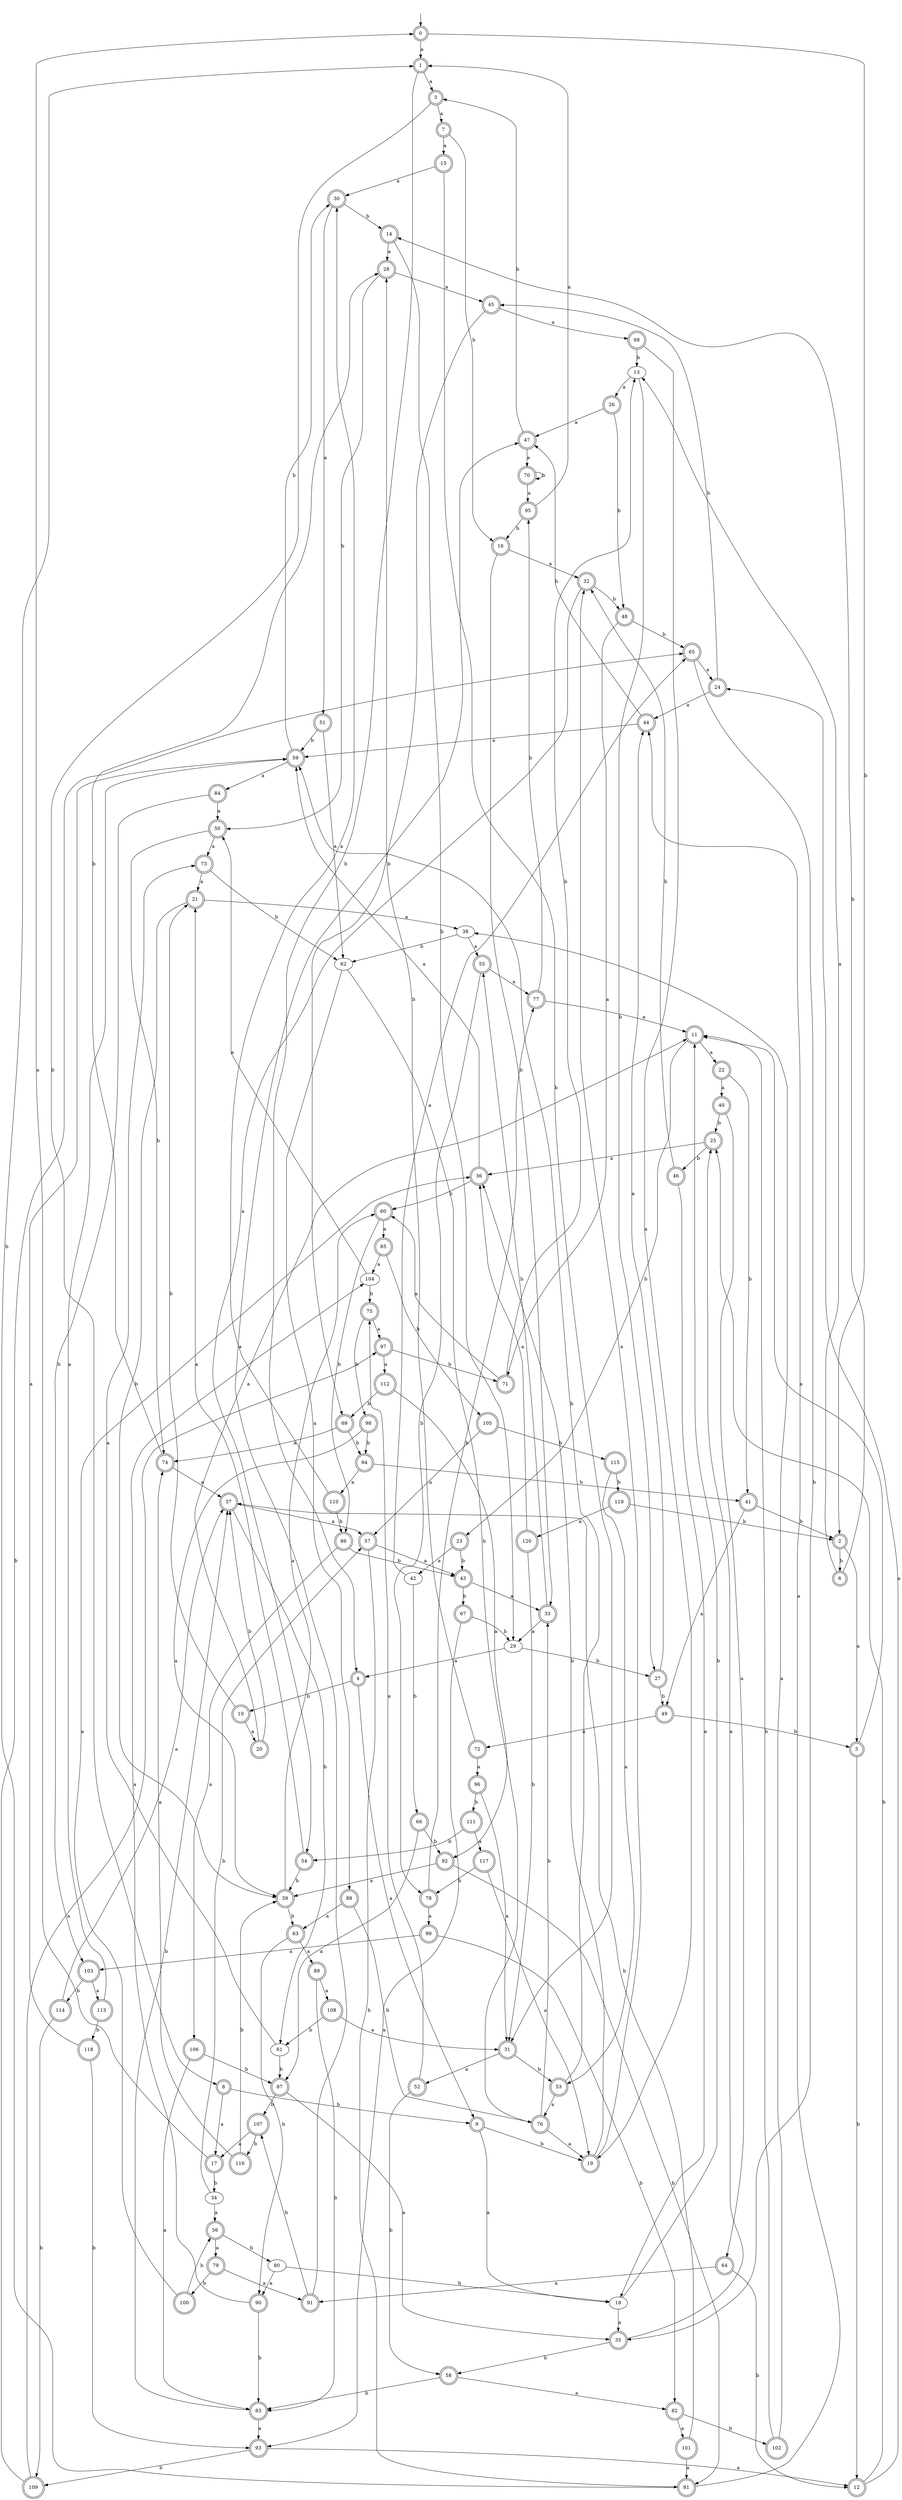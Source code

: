 digraph RandomDFA {
  __start0 [label="", shape=none];
  __start0 -> 0 [label=""];
  0 [shape=circle] [shape=doublecircle]
  0 -> 1 [label="a"]
  0 -> 2 [label="b"]
  1 [shape=doublecircle]
  1 -> 3 [label="a"]
  1 -> 4 [label="b"]
  2 [shape=doublecircle]
  2 -> 5 [label="a"]
  2 -> 6 [label="b"]
  3 [shape=doublecircle]
  3 -> 7 [label="a"]
  3 -> 8 [label="b"]
  4 [shape=doublecircle]
  4 -> 9 [label="a"]
  4 -> 10 [label="b"]
  5 [shape=doublecircle]
  5 -> 11 [label="a"]
  5 -> 12 [label="b"]
  6 [shape=doublecircle]
  6 -> 13 [label="a"]
  6 -> 14 [label="b"]
  7 [shape=doublecircle]
  7 -> 15 [label="a"]
  7 -> 16 [label="b"]
  8 [shape=doublecircle]
  8 -> 17 [label="a"]
  8 -> 9 [label="b"]
  9 [shape=doublecircle]
  9 -> 18 [label="a"]
  9 -> 19 [label="b"]
  10 [shape=doublecircle]
  10 -> 20 [label="a"]
  10 -> 21 [label="b"]
  11 [shape=doublecircle]
  11 -> 22 [label="a"]
  11 -> 23 [label="b"]
  12 [shape=doublecircle]
  12 -> 24 [label="a"]
  12 -> 25 [label="b"]
  13
  13 -> 26 [label="a"]
  13 -> 27 [label="b"]
  14 [shape=doublecircle]
  14 -> 28 [label="a"]
  14 -> 29 [label="b"]
  15 [shape=doublecircle]
  15 -> 30 [label="a"]
  15 -> 31 [label="b"]
  16 [shape=doublecircle]
  16 -> 32 [label="a"]
  16 -> 33 [label="b"]
  17 [shape=doublecircle]
  17 -> 0 [label="a"]
  17 -> 34 [label="b"]
  18
  18 -> 35 [label="a"]
  18 -> 11 [label="b"]
  19 [shape=doublecircle]
  19 -> 32 [label="a"]
  19 -> 36 [label="b"]
  20 [shape=doublecircle]
  20 -> 11 [label="a"]
  20 -> 37 [label="b"]
  21 [shape=doublecircle]
  21 -> 38 [label="a"]
  21 -> 39 [label="b"]
  22 [shape=doublecircle]
  22 -> 40 [label="a"]
  22 -> 41 [label="b"]
  23 [shape=doublecircle]
  23 -> 42 [label="a"]
  23 -> 43 [label="b"]
  24 [shape=doublecircle]
  24 -> 44 [label="a"]
  24 -> 45 [label="b"]
  25 [shape=doublecircle]
  25 -> 36 [label="a"]
  25 -> 46 [label="b"]
  26 [shape=doublecircle]
  26 -> 47 [label="a"]
  26 -> 48 [label="b"]
  27 [shape=doublecircle]
  27 -> 44 [label="a"]
  27 -> 49 [label="b"]
  28 [shape=doublecircle]
  28 -> 45 [label="a"]
  28 -> 50 [label="b"]
  29
  29 -> 4 [label="a"]
  29 -> 27 [label="b"]
  30 [shape=doublecircle]
  30 -> 51 [label="a"]
  30 -> 14 [label="b"]
  31 [shape=doublecircle]
  31 -> 52 [label="a"]
  31 -> 53 [label="b"]
  32 [shape=doublecircle]
  32 -> 54 [label="a"]
  32 -> 48 [label="b"]
  33 [shape=doublecircle]
  33 -> 29 [label="a"]
  33 -> 55 [label="b"]
  34
  34 -> 56 [label="a"]
  34 -> 57 [label="b"]
  35 [shape=doublecircle]
  35 -> 25 [label="a"]
  35 -> 58 [label="b"]
  36 [shape=doublecircle]
  36 -> 59 [label="a"]
  36 -> 60 [label="b"]
  37 [shape=doublecircle]
  37 -> 57 [label="a"]
  37 -> 61 [label="b"]
  38
  38 -> 55 [label="a"]
  38 -> 62 [label="b"]
  39 [shape=doublecircle]
  39 -> 60 [label="a"]
  39 -> 63 [label="b"]
  40 [shape=doublecircle]
  40 -> 64 [label="a"]
  40 -> 25 [label="b"]
  41 [shape=doublecircle]
  41 -> 49 [label="a"]
  41 -> 2 [label="b"]
  42
  42 -> 65 [label="a"]
  42 -> 66 [label="b"]
  43 [shape=doublecircle]
  43 -> 33 [label="a"]
  43 -> 67 [label="b"]
  44 [shape=doublecircle]
  44 -> 59 [label="a"]
  44 -> 47 [label="b"]
  45 [shape=doublecircle]
  45 -> 68 [label="a"]
  45 -> 69 [label="b"]
  46 [shape=doublecircle]
  46 -> 18 [label="a"]
  46 -> 32 [label="b"]
  47 [shape=doublecircle]
  47 -> 70 [label="a"]
  47 -> 3 [label="b"]
  48 [shape=doublecircle]
  48 -> 71 [label="a"]
  48 -> 65 [label="b"]
  49 [shape=doublecircle]
  49 -> 72 [label="a"]
  49 -> 5 [label="b"]
  50 [shape=doublecircle]
  50 -> 73 [label="a"]
  50 -> 74 [label="b"]
  51 [shape=doublecircle]
  51 -> 62 [label="a"]
  51 -> 59 [label="b"]
  52 [shape=doublecircle]
  52 -> 75 [label="a"]
  52 -> 58 [label="b"]
  53 [shape=doublecircle]
  53 -> 76 [label="a"]
  53 -> 59 [label="b"]
  54 [shape=doublecircle]
  54 -> 21 [label="a"]
  54 -> 39 [label="b"]
  55 [shape=doublecircle]
  55 -> 77 [label="a"]
  55 -> 78 [label="b"]
  56 [shape=doublecircle]
  56 -> 79 [label="a"]
  56 -> 80 [label="b"]
  57 [shape=doublecircle]
  57 -> 43 [label="a"]
  57 -> 81 [label="b"]
  58 [shape=doublecircle]
  58 -> 82 [label="a"]
  58 -> 83 [label="b"]
  59 [shape=doublecircle]
  59 -> 84 [label="a"]
  59 -> 30 [label="b"]
  60 [shape=doublecircle]
  60 -> 85 [label="a"]
  60 -> 86 [label="b"]
  61
  61 -> 73 [label="a"]
  61 -> 87 [label="b"]
  62
  62 -> 88 [label="a"]
  62 -> 76 [label="b"]
  63 [shape=doublecircle]
  63 -> 89 [label="a"]
  63 -> 90 [label="b"]
  64 [shape=doublecircle]
  64 -> 91 [label="a"]
  64 -> 12 [label="b"]
  65 [shape=doublecircle]
  65 -> 24 [label="a"]
  65 -> 35 [label="b"]
  66 [shape=doublecircle]
  66 -> 87 [label="a"]
  66 -> 92 [label="b"]
  67 [shape=doublecircle]
  67 -> 93 [label="a"]
  67 -> 29 [label="b"]
  68 [shape=doublecircle]
  68 -> 19 [label="a"]
  68 -> 13 [label="b"]
  69 [shape=doublecircle]
  69 -> 74 [label="a"]
  69 -> 94 [label="b"]
  70 [shape=doublecircle]
  70 -> 95 [label="a"]
  70 -> 70 [label="b"]
  71 [shape=doublecircle]
  71 -> 60 [label="a"]
  71 -> 13 [label="b"]
  72 [shape=doublecircle]
  72 -> 96 [label="a"]
  72 -> 28 [label="b"]
  73 [shape=doublecircle]
  73 -> 21 [label="a"]
  73 -> 62 [label="b"]
  74 [shape=doublecircle]
  74 -> 37 [label="a"]
  74 -> 28 [label="b"]
  75 [shape=doublecircle]
  75 -> 97 [label="a"]
  75 -> 98 [label="b"]
  76 [shape=doublecircle]
  76 -> 19 [label="a"]
  76 -> 33 [label="b"]
  77 [shape=doublecircle]
  77 -> 11 [label="a"]
  77 -> 95 [label="b"]
  78 [shape=doublecircle]
  78 -> 99 [label="a"]
  78 -> 77 [label="b"]
  79 [shape=doublecircle]
  79 -> 91 [label="a"]
  79 -> 100 [label="b"]
  80
  80 -> 90 [label="a"]
  80 -> 18 [label="b"]
  81 [shape=doublecircle]
  81 -> 44 [label="a"]
  81 -> 1 [label="b"]
  82 [shape=doublecircle]
  82 -> 101 [label="a"]
  82 -> 102 [label="b"]
  83 [shape=doublecircle]
  83 -> 93 [label="a"]
  83 -> 37 [label="b"]
  84 [shape=doublecircle]
  84 -> 50 [label="a"]
  84 -> 103 [label="b"]
  85 [shape=doublecircle]
  85 -> 104 [label="a"]
  85 -> 105 [label="b"]
  86 [shape=doublecircle]
  86 -> 106 [label="a"]
  86 -> 43 [label="b"]
  87 [shape=doublecircle]
  87 -> 35 [label="a"]
  87 -> 107 [label="b"]
  88 [shape=doublecircle]
  88 -> 63 [label="a"]
  88 -> 76 [label="b"]
  89 [shape=doublecircle]
  89 -> 108 [label="a"]
  89 -> 83 [label="b"]
  90 [shape=doublecircle]
  90 -> 104 [label="a"]
  90 -> 83 [label="b"]
  91 [shape=doublecircle]
  91 -> 47 [label="a"]
  91 -> 107 [label="b"]
  92 [shape=doublecircle]
  92 -> 39 [label="a"]
  92 -> 81 [label="b"]
  93 [shape=doublecircle]
  93 -> 12 [label="a"]
  93 -> 109 [label="b"]
  94 [shape=doublecircle]
  94 -> 110 [label="a"]
  94 -> 41 [label="b"]
  95 [shape=doublecircle]
  95 -> 1 [label="a"]
  95 -> 16 [label="b"]
  96 [shape=doublecircle]
  96 -> 31 [label="a"]
  96 -> 111 [label="b"]
  97 [shape=doublecircle]
  97 -> 112 [label="a"]
  97 -> 71 [label="b"]
  98 [shape=doublecircle]
  98 -> 39 [label="a"]
  98 -> 94 [label="b"]
  99 [shape=doublecircle]
  99 -> 103 [label="a"]
  99 -> 82 [label="b"]
  100 [shape=doublecircle]
  100 -> 36 [label="a"]
  100 -> 56 [label="b"]
  101 [shape=doublecircle]
  101 -> 81 [label="a"]
  101 -> 37 [label="b"]
  102 [shape=doublecircle]
  102 -> 38 [label="a"]
  102 -> 11 [label="b"]
  103 [shape=doublecircle]
  103 -> 113 [label="a"]
  103 -> 114 [label="b"]
  104
  104 -> 50 [label="a"]
  104 -> 75 [label="b"]
  105 [shape=doublecircle]
  105 -> 57 [label="a"]
  105 -> 115 [label="b"]
  106 [shape=doublecircle]
  106 -> 83 [label="a"]
  106 -> 87 [label="b"]
  107 [shape=doublecircle]
  107 -> 17 [label="a"]
  107 -> 116 [label="b"]
  108 [shape=doublecircle]
  108 -> 31 [label="a"]
  108 -> 61 [label="b"]
  109 [shape=doublecircle]
  109 -> 97 [label="a"]
  109 -> 65 [label="b"]
  110 [shape=doublecircle]
  110 -> 30 [label="a"]
  110 -> 86 [label="b"]
  111 [shape=doublecircle]
  111 -> 117 [label="a"]
  111 -> 54 [label="b"]
  112 [shape=doublecircle]
  112 -> 92 [label="a"]
  112 -> 69 [label="b"]
  113 [shape=doublecircle]
  113 -> 59 [label="a"]
  113 -> 118 [label="b"]
  114 [shape=doublecircle]
  114 -> 37 [label="a"]
  114 -> 109 [label="b"]
  115 [shape=doublecircle]
  115 -> 53 [label="a"]
  115 -> 119 [label="b"]
  116 [shape=doublecircle]
  116 -> 74 [label="a"]
  116 -> 39 [label="b"]
  117 [shape=doublecircle]
  117 -> 19 [label="a"]
  117 -> 78 [label="b"]
  118 [shape=doublecircle]
  118 -> 59 [label="a"]
  118 -> 93 [label="b"]
  119 [shape=doublecircle]
  119 -> 120 [label="a"]
  119 -> 2 [label="b"]
  120 [shape=doublecircle]
  120 -> 36 [label="a"]
  120 -> 31 [label="b"]
}

